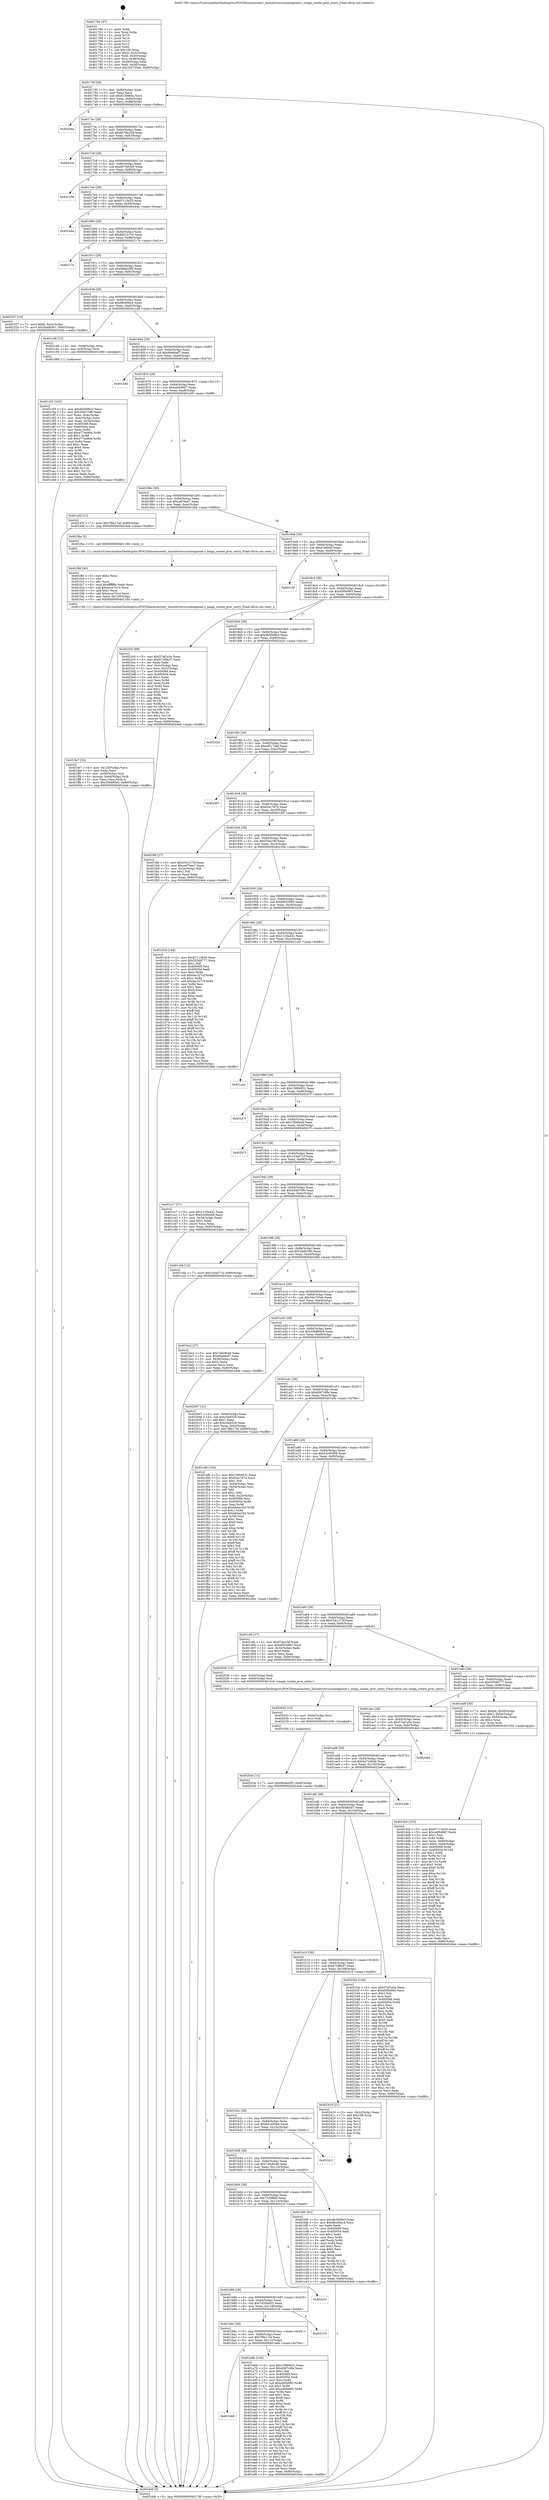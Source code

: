digraph "0x401760" {
  label = "0x401760 (/mnt/c/Users/mathe/Desktop/tcc/POCII/binaries/extr_linuxdriversscsimegaraid.c_mega_create_proc_entry_Final-ollvm.out::main(0))"
  labelloc = "t"
  node[shape=record]

  Entry [label="",width=0.3,height=0.3,shape=circle,fillcolor=black,style=filled]
  "0x40178f" [label="{
     0x40178f [29]\l
     | [instrs]\l
     &nbsp;&nbsp;0x40178f \<+3\>: mov -0x80(%rbp),%eax\l
     &nbsp;&nbsp;0x401792 \<+2\>: mov %eax,%ecx\l
     &nbsp;&nbsp;0x401794 \<+6\>: sub $0x8130f60a,%ecx\l
     &nbsp;&nbsp;0x40179a \<+6\>: mov %eax,-0x84(%rbp)\l
     &nbsp;&nbsp;0x4017a0 \<+6\>: mov %ecx,-0x88(%rbp)\l
     &nbsp;&nbsp;0x4017a6 \<+6\>: je 000000000040204a \<main+0x8ea\>\l
  }"]
  "0x40204a" [label="{
     0x40204a\l
  }", style=dashed]
  "0x4017ac" [label="{
     0x4017ac [28]\l
     | [instrs]\l
     &nbsp;&nbsp;0x4017ac \<+5\>: jmp 00000000004017b1 \<main+0x51\>\l
     &nbsp;&nbsp;0x4017b1 \<+6\>: mov -0x84(%rbp),%eax\l
     &nbsp;&nbsp;0x4017b7 \<+5\>: sub $0x8578e228,%eax\l
     &nbsp;&nbsp;0x4017bc \<+6\>: mov %eax,-0x8c(%rbp)\l
     &nbsp;&nbsp;0x4017c2 \<+6\>: je 00000000004022cd \<main+0xb6d\>\l
  }"]
  Exit [label="",width=0.3,height=0.3,shape=circle,fillcolor=black,style=filled,peripheries=2]
  "0x4022cd" [label="{
     0x4022cd\l
  }", style=dashed]
  "0x4017c8" [label="{
     0x4017c8 [28]\l
     | [instrs]\l
     &nbsp;&nbsp;0x4017c8 \<+5\>: jmp 00000000004017cd \<main+0x6d\>\l
     &nbsp;&nbsp;0x4017cd \<+6\>: mov -0x84(%rbp),%eax\l
     &nbsp;&nbsp;0x4017d3 \<+5\>: sub $0x857b03a5,%eax\l
     &nbsp;&nbsp;0x4017d8 \<+6\>: mov %eax,-0x90(%rbp)\l
     &nbsp;&nbsp;0x4017de \<+6\>: je 0000000000402199 \<main+0xa39\>\l
  }"]
  "0x40203e" [label="{
     0x40203e [12]\l
     | [instrs]\l
     &nbsp;&nbsp;0x40203e \<+7\>: movl $0x964be5f5,-0x80(%rbp)\l
     &nbsp;&nbsp;0x402045 \<+5\>: jmp 00000000004024eb \<main+0xd8b\>\l
  }"]
  "0x402199" [label="{
     0x402199\l
  }", style=dashed]
  "0x4017e4" [label="{
     0x4017e4 [28]\l
     | [instrs]\l
     &nbsp;&nbsp;0x4017e4 \<+5\>: jmp 00000000004017e9 \<main+0x89\>\l
     &nbsp;&nbsp;0x4017e9 \<+6\>: mov -0x84(%rbp),%eax\l
     &nbsp;&nbsp;0x4017ef \<+5\>: sub $0x87113b35,%eax\l
     &nbsp;&nbsp;0x4017f4 \<+6\>: mov %eax,-0x94(%rbp)\l
     &nbsp;&nbsp;0x4017fa \<+6\>: je 000000000040244a \<main+0xcea\>\l
  }"]
  "0x402032" [label="{
     0x402032 [12]\l
     | [instrs]\l
     &nbsp;&nbsp;0x402032 \<+4\>: mov -0x60(%rbp),%rsi\l
     &nbsp;&nbsp;0x402036 \<+3\>: mov %rsi,%rdi\l
     &nbsp;&nbsp;0x402039 \<+5\>: call 0000000000401030 \<free@plt\>\l
     | [calls]\l
     &nbsp;&nbsp;0x401030 \{1\} (unknown)\l
  }"]
  "0x40244a" [label="{
     0x40244a\l
  }", style=dashed]
  "0x401800" [label="{
     0x401800 [28]\l
     | [instrs]\l
     &nbsp;&nbsp;0x401800 \<+5\>: jmp 0000000000401805 \<main+0xa5\>\l
     &nbsp;&nbsp;0x401805 \<+6\>: mov -0x84(%rbp),%eax\l
     &nbsp;&nbsp;0x40180b \<+5\>: sub $0x8d21b7c0,%eax\l
     &nbsp;&nbsp;0x401810 \<+6\>: mov %eax,-0x98(%rbp)\l
     &nbsp;&nbsp;0x401816 \<+6\>: je 000000000040217e \<main+0xa1e\>\l
  }"]
  "0x401fe7" [label="{
     0x401fe7 [32]\l
     | [instrs]\l
     &nbsp;&nbsp;0x401fe7 \<+6\>: mov -0x120(%rbp),%ecx\l
     &nbsp;&nbsp;0x401fed \<+3\>: imul %eax,%ecx\l
     &nbsp;&nbsp;0x401ff0 \<+4\>: mov -0x60(%rbp),%rsi\l
     &nbsp;&nbsp;0x401ff4 \<+4\>: movslq -0x64(%rbp),%rdi\l
     &nbsp;&nbsp;0x401ff8 \<+3\>: mov %ecx,(%rsi,%rdi,4)\l
     &nbsp;&nbsp;0x401ffb \<+7\>: movl $0x356885e0,-0x80(%rbp)\l
     &nbsp;&nbsp;0x402002 \<+5\>: jmp 00000000004024eb \<main+0xd8b\>\l
  }"]
  "0x40217e" [label="{
     0x40217e\l
  }", style=dashed]
  "0x40181c" [label="{
     0x40181c [28]\l
     | [instrs]\l
     &nbsp;&nbsp;0x40181c \<+5\>: jmp 0000000000401821 \<main+0xc1\>\l
     &nbsp;&nbsp;0x401821 \<+6\>: mov -0x84(%rbp),%eax\l
     &nbsp;&nbsp;0x401827 \<+5\>: sub $0x964be5f5,%eax\l
     &nbsp;&nbsp;0x40182c \<+6\>: mov %eax,-0x9c(%rbp)\l
     &nbsp;&nbsp;0x401832 \<+6\>: je 0000000000402327 \<main+0xbc7\>\l
  }"]
  "0x401fbf" [label="{
     0x401fbf [40]\l
     | [instrs]\l
     &nbsp;&nbsp;0x401fbf \<+5\>: mov $0x2,%ecx\l
     &nbsp;&nbsp;0x401fc4 \<+1\>: cltd\l
     &nbsp;&nbsp;0x401fc5 \<+2\>: idiv %ecx\l
     &nbsp;&nbsp;0x401fc7 \<+6\>: imul $0xfffffffe,%edx,%ecx\l
     &nbsp;&nbsp;0x401fcd \<+6\>: sub $0x4cce741d,%ecx\l
     &nbsp;&nbsp;0x401fd3 \<+3\>: add $0x1,%ecx\l
     &nbsp;&nbsp;0x401fd6 \<+6\>: add $0x4cce741d,%ecx\l
     &nbsp;&nbsp;0x401fdc \<+6\>: mov %ecx,-0x120(%rbp)\l
     &nbsp;&nbsp;0x401fe2 \<+5\>: call 0000000000401160 \<next_i\>\l
     | [calls]\l
     &nbsp;&nbsp;0x401160 \{1\} (/mnt/c/Users/mathe/Desktop/tcc/POCII/binaries/extr_linuxdriversscsimegaraid.c_mega_create_proc_entry_Final-ollvm.out::next_i)\l
  }"]
  "0x402327" [label="{
     0x402327 [19]\l
     | [instrs]\l
     &nbsp;&nbsp;0x402327 \<+7\>: movl $0x0,-0x3c(%rbp)\l
     &nbsp;&nbsp;0x40232e \<+7\>: movl $0x5b4fb5b7,-0x80(%rbp)\l
     &nbsp;&nbsp;0x402335 \<+5\>: jmp 00000000004024eb \<main+0xd8b\>\l
  }"]
  "0x401838" [label="{
     0x401838 [28]\l
     | [instrs]\l
     &nbsp;&nbsp;0x401838 \<+5\>: jmp 000000000040183d \<main+0xdd\>\l
     &nbsp;&nbsp;0x40183d \<+6\>: mov -0x84(%rbp),%eax\l
     &nbsp;&nbsp;0x401843 \<+5\>: sub $0x98c60bc4,%eax\l
     &nbsp;&nbsp;0x401848 \<+6\>: mov %eax,-0xa0(%rbp)\l
     &nbsp;&nbsp;0x40184e \<+6\>: je 0000000000401c48 \<main+0x4e8\>\l
  }"]
  "0x401bb8" [label="{
     0x401bb8\l
  }", style=dashed]
  "0x401c48" [label="{
     0x401c48 [13]\l
     | [instrs]\l
     &nbsp;&nbsp;0x401c48 \<+4\>: mov -0x48(%rbp),%rax\l
     &nbsp;&nbsp;0x401c4c \<+4\>: mov 0x8(%rax),%rdi\l
     &nbsp;&nbsp;0x401c50 \<+5\>: call 0000000000401060 \<atoi@plt\>\l
     | [calls]\l
     &nbsp;&nbsp;0x401060 \{1\} (unknown)\l
  }"]
  "0x401854" [label="{
     0x401854 [28]\l
     | [instrs]\l
     &nbsp;&nbsp;0x401854 \<+5\>: jmp 0000000000401859 \<main+0xf9\>\l
     &nbsp;&nbsp;0x401859 \<+6\>: mov -0x84(%rbp),%eax\l
     &nbsp;&nbsp;0x40185f \<+5\>: sub $0x99a6baf7,%eax\l
     &nbsp;&nbsp;0x401864 \<+6\>: mov %eax,-0xa4(%rbp)\l
     &nbsp;&nbsp;0x40186a \<+6\>: je 0000000000401bdd \<main+0x47d\>\l
  }"]
  "0x401e6b" [label="{
     0x401e6b [144]\l
     | [instrs]\l
     &nbsp;&nbsp;0x401e6b \<+5\>: mov $0x15894931,%eax\l
     &nbsp;&nbsp;0x401e70 \<+5\>: mov $0x4567c8fe,%ecx\l
     &nbsp;&nbsp;0x401e75 \<+2\>: mov $0x1,%dl\l
     &nbsp;&nbsp;0x401e77 \<+7\>: mov 0x405068,%esi\l
     &nbsp;&nbsp;0x401e7e \<+7\>: mov 0x405054,%edi\l
     &nbsp;&nbsp;0x401e85 \<+3\>: mov %esi,%r8d\l
     &nbsp;&nbsp;0x401e88 \<+7\>: sub $0xed9569f3,%r8d\l
     &nbsp;&nbsp;0x401e8f \<+4\>: sub $0x1,%r8d\l
     &nbsp;&nbsp;0x401e93 \<+7\>: add $0xed9569f3,%r8d\l
     &nbsp;&nbsp;0x401e9a \<+4\>: imul %r8d,%esi\l
     &nbsp;&nbsp;0x401e9e \<+3\>: and $0x1,%esi\l
     &nbsp;&nbsp;0x401ea1 \<+3\>: cmp $0x0,%esi\l
     &nbsp;&nbsp;0x401ea4 \<+4\>: sete %r9b\l
     &nbsp;&nbsp;0x401ea8 \<+3\>: cmp $0xa,%edi\l
     &nbsp;&nbsp;0x401eab \<+4\>: setl %r10b\l
     &nbsp;&nbsp;0x401eaf \<+3\>: mov %r9b,%r11b\l
     &nbsp;&nbsp;0x401eb2 \<+4\>: xor $0xff,%r11b\l
     &nbsp;&nbsp;0x401eb6 \<+3\>: mov %r10b,%bl\l
     &nbsp;&nbsp;0x401eb9 \<+3\>: xor $0xff,%bl\l
     &nbsp;&nbsp;0x401ebc \<+3\>: xor $0x1,%dl\l
     &nbsp;&nbsp;0x401ebf \<+3\>: mov %r11b,%r14b\l
     &nbsp;&nbsp;0x401ec2 \<+4\>: and $0xff,%r14b\l
     &nbsp;&nbsp;0x401ec6 \<+3\>: and %dl,%r9b\l
     &nbsp;&nbsp;0x401ec9 \<+3\>: mov %bl,%r15b\l
     &nbsp;&nbsp;0x401ecc \<+4\>: and $0xff,%r15b\l
     &nbsp;&nbsp;0x401ed0 \<+3\>: and %dl,%r10b\l
     &nbsp;&nbsp;0x401ed3 \<+3\>: or %r9b,%r14b\l
     &nbsp;&nbsp;0x401ed6 \<+3\>: or %r10b,%r15b\l
     &nbsp;&nbsp;0x401ed9 \<+3\>: xor %r15b,%r14b\l
     &nbsp;&nbsp;0x401edc \<+3\>: or %bl,%r11b\l
     &nbsp;&nbsp;0x401edf \<+4\>: xor $0xff,%r11b\l
     &nbsp;&nbsp;0x401ee3 \<+3\>: or $0x1,%dl\l
     &nbsp;&nbsp;0x401ee6 \<+3\>: and %dl,%r11b\l
     &nbsp;&nbsp;0x401ee9 \<+3\>: or %r11b,%r14b\l
     &nbsp;&nbsp;0x401eec \<+4\>: test $0x1,%r14b\l
     &nbsp;&nbsp;0x401ef0 \<+3\>: cmovne %ecx,%eax\l
     &nbsp;&nbsp;0x401ef3 \<+3\>: mov %eax,-0x80(%rbp)\l
     &nbsp;&nbsp;0x401ef6 \<+5\>: jmp 00000000004024eb \<main+0xd8b\>\l
  }"]
  "0x401bdd" [label="{
     0x401bdd\l
  }", style=dashed]
  "0x401870" [label="{
     0x401870 [28]\l
     | [instrs]\l
     &nbsp;&nbsp;0x401870 \<+5\>: jmp 0000000000401875 \<main+0x115\>\l
     &nbsp;&nbsp;0x401875 \<+6\>: mov -0x84(%rbp),%eax\l
     &nbsp;&nbsp;0x40187b \<+5\>: sub $0xce05d9d7,%eax\l
     &nbsp;&nbsp;0x401880 \<+6\>: mov %eax,-0xa8(%rbp)\l
     &nbsp;&nbsp;0x401886 \<+6\>: je 0000000000401e5f \<main+0x6ff\>\l
  }"]
  "0x401b9c" [label="{
     0x401b9c [28]\l
     | [instrs]\l
     &nbsp;&nbsp;0x401b9c \<+5\>: jmp 0000000000401ba1 \<main+0x441\>\l
     &nbsp;&nbsp;0x401ba1 \<+6\>: mov -0x84(%rbp),%eax\l
     &nbsp;&nbsp;0x401ba7 \<+5\>: sub $0x7f6b17ef,%eax\l
     &nbsp;&nbsp;0x401bac \<+6\>: mov %eax,-0x11c(%rbp)\l
     &nbsp;&nbsp;0x401bb2 \<+6\>: je 0000000000401e6b \<main+0x70b\>\l
  }"]
  "0x401e5f" [label="{
     0x401e5f [12]\l
     | [instrs]\l
     &nbsp;&nbsp;0x401e5f \<+7\>: movl $0x7f6b17ef,-0x80(%rbp)\l
     &nbsp;&nbsp;0x401e66 \<+5\>: jmp 00000000004024eb \<main+0xd8b\>\l
  }"]
  "0x40188c" [label="{
     0x40188c [28]\l
     | [instrs]\l
     &nbsp;&nbsp;0x40188c \<+5\>: jmp 0000000000401891 \<main+0x131\>\l
     &nbsp;&nbsp;0x401891 \<+6\>: mov -0x84(%rbp),%eax\l
     &nbsp;&nbsp;0x401897 \<+5\>: sub $0xcef76ee7,%eax\l
     &nbsp;&nbsp;0x40189c \<+6\>: mov %eax,-0xac(%rbp)\l
     &nbsp;&nbsp;0x4018a2 \<+6\>: je 0000000000401fba \<main+0x85a\>\l
  }"]
  "0x402316" [label="{
     0x402316\l
  }", style=dashed]
  "0x401fba" [label="{
     0x401fba [5]\l
     | [instrs]\l
     &nbsp;&nbsp;0x401fba \<+5\>: call 0000000000401160 \<next_i\>\l
     | [calls]\l
     &nbsp;&nbsp;0x401160 \{1\} (/mnt/c/Users/mathe/Desktop/tcc/POCII/binaries/extr_linuxdriversscsimegaraid.c_mega_create_proc_entry_Final-ollvm.out::next_i)\l
  }"]
  "0x4018a8" [label="{
     0x4018a8 [28]\l
     | [instrs]\l
     &nbsp;&nbsp;0x4018a8 \<+5\>: jmp 00000000004018ad \<main+0x14d\>\l
     &nbsp;&nbsp;0x4018ad \<+6\>: mov -0x84(%rbp),%eax\l
     &nbsp;&nbsp;0x4018b3 \<+5\>: sub $0xd1fef44f,%eax\l
     &nbsp;&nbsp;0x4018b8 \<+6\>: mov %eax,-0xb0(%rbp)\l
     &nbsp;&nbsp;0x4018be \<+6\>: je 000000000040210f \<main+0x9af\>\l
  }"]
  "0x401b80" [label="{
     0x401b80 [28]\l
     | [instrs]\l
     &nbsp;&nbsp;0x401b80 \<+5\>: jmp 0000000000401b85 \<main+0x425\>\l
     &nbsp;&nbsp;0x401b85 \<+6\>: mov -0x84(%rbp),%eax\l
     &nbsp;&nbsp;0x401b8b \<+5\>: sub $0x7d35bb53,%eax\l
     &nbsp;&nbsp;0x401b90 \<+6\>: mov %eax,-0x118(%rbp)\l
     &nbsp;&nbsp;0x401b96 \<+6\>: je 0000000000402316 \<main+0xbb6\>\l
  }"]
  "0x40210f" [label="{
     0x40210f\l
  }", style=dashed]
  "0x4018c4" [label="{
     0x4018c4 [28]\l
     | [instrs]\l
     &nbsp;&nbsp;0x4018c4 \<+5\>: jmp 00000000004018c9 \<main+0x169\>\l
     &nbsp;&nbsp;0x4018c9 \<+6\>: mov -0x84(%rbp),%eax\l
     &nbsp;&nbsp;0x4018cf \<+5\>: sub $0xd5f0e993,%eax\l
     &nbsp;&nbsp;0x4018d4 \<+6\>: mov %eax,-0xb4(%rbp)\l
     &nbsp;&nbsp;0x4018da \<+6\>: je 00000000004023c0 \<main+0xc60\>\l
  }"]
  "0x40221f" [label="{
     0x40221f\l
  }", style=dashed]
  "0x4023c0" [label="{
     0x4023c0 [89]\l
     | [instrs]\l
     &nbsp;&nbsp;0x4023c0 \<+5\>: mov $0x57af1a5a,%eax\l
     &nbsp;&nbsp;0x4023c5 \<+5\>: mov $0x672f8e37,%ecx\l
     &nbsp;&nbsp;0x4023ca \<+2\>: xor %edx,%edx\l
     &nbsp;&nbsp;0x4023cc \<+3\>: mov -0x3c(%rbp),%esi\l
     &nbsp;&nbsp;0x4023cf \<+3\>: mov %esi,-0x2c(%rbp)\l
     &nbsp;&nbsp;0x4023d2 \<+7\>: mov 0x405068,%esi\l
     &nbsp;&nbsp;0x4023d9 \<+7\>: mov 0x405054,%edi\l
     &nbsp;&nbsp;0x4023e0 \<+3\>: sub $0x1,%edx\l
     &nbsp;&nbsp;0x4023e3 \<+3\>: mov %esi,%r8d\l
     &nbsp;&nbsp;0x4023e6 \<+3\>: add %edx,%r8d\l
     &nbsp;&nbsp;0x4023e9 \<+4\>: imul %r8d,%esi\l
     &nbsp;&nbsp;0x4023ed \<+3\>: and $0x1,%esi\l
     &nbsp;&nbsp;0x4023f0 \<+3\>: cmp $0x0,%esi\l
     &nbsp;&nbsp;0x4023f3 \<+4\>: sete %r9b\l
     &nbsp;&nbsp;0x4023f7 \<+3\>: cmp $0xa,%edi\l
     &nbsp;&nbsp;0x4023fa \<+4\>: setl %r10b\l
     &nbsp;&nbsp;0x4023fe \<+3\>: mov %r9b,%r11b\l
     &nbsp;&nbsp;0x402401 \<+3\>: and %r10b,%r11b\l
     &nbsp;&nbsp;0x402404 \<+3\>: xor %r10b,%r9b\l
     &nbsp;&nbsp;0x402407 \<+3\>: or %r9b,%r11b\l
     &nbsp;&nbsp;0x40240a \<+4\>: test $0x1,%r11b\l
     &nbsp;&nbsp;0x40240e \<+3\>: cmovne %ecx,%eax\l
     &nbsp;&nbsp;0x402411 \<+3\>: mov %eax,-0x80(%rbp)\l
     &nbsp;&nbsp;0x402414 \<+5\>: jmp 00000000004024eb \<main+0xd8b\>\l
  }"]
  "0x4018e0" [label="{
     0x4018e0 [28]\l
     | [instrs]\l
     &nbsp;&nbsp;0x4018e0 \<+5\>: jmp 00000000004018e5 \<main+0x185\>\l
     &nbsp;&nbsp;0x4018e5 \<+6\>: mov -0x84(%rbp),%eax\l
     &nbsp;&nbsp;0x4018eb \<+5\>: sub $0xdb5906e3,%eax\l
     &nbsp;&nbsp;0x4018f0 \<+6\>: mov %eax,-0xb8(%rbp)\l
     &nbsp;&nbsp;0x4018f6 \<+6\>: je 000000000040242e \<main+0xcce\>\l
  }"]
  "0x401dc6" [label="{
     0x401dc6 [153]\l
     | [instrs]\l
     &nbsp;&nbsp;0x401dc6 \<+5\>: mov $0x87113b35,%ecx\l
     &nbsp;&nbsp;0x401dcb \<+5\>: mov $0xce05d9d7,%edx\l
     &nbsp;&nbsp;0x401dd0 \<+3\>: mov $0x1,%sil\l
     &nbsp;&nbsp;0x401dd3 \<+3\>: xor %r8d,%r8d\l
     &nbsp;&nbsp;0x401dd6 \<+4\>: mov %rax,-0x60(%rbp)\l
     &nbsp;&nbsp;0x401dda \<+7\>: movl $0x0,-0x64(%rbp)\l
     &nbsp;&nbsp;0x401de1 \<+8\>: mov 0x405068,%r9d\l
     &nbsp;&nbsp;0x401de9 \<+8\>: mov 0x405054,%r10d\l
     &nbsp;&nbsp;0x401df1 \<+4\>: sub $0x1,%r8d\l
     &nbsp;&nbsp;0x401df5 \<+3\>: mov %r9d,%r11d\l
     &nbsp;&nbsp;0x401df8 \<+3\>: add %r8d,%r11d\l
     &nbsp;&nbsp;0x401dfb \<+4\>: imul %r11d,%r9d\l
     &nbsp;&nbsp;0x401dff \<+4\>: and $0x1,%r9d\l
     &nbsp;&nbsp;0x401e03 \<+4\>: cmp $0x0,%r9d\l
     &nbsp;&nbsp;0x401e07 \<+3\>: sete %bl\l
     &nbsp;&nbsp;0x401e0a \<+4\>: cmp $0xa,%r10d\l
     &nbsp;&nbsp;0x401e0e \<+4\>: setl %r14b\l
     &nbsp;&nbsp;0x401e12 \<+3\>: mov %bl,%r15b\l
     &nbsp;&nbsp;0x401e15 \<+4\>: xor $0xff,%r15b\l
     &nbsp;&nbsp;0x401e19 \<+3\>: mov %r14b,%r12b\l
     &nbsp;&nbsp;0x401e1c \<+4\>: xor $0xff,%r12b\l
     &nbsp;&nbsp;0x401e20 \<+4\>: xor $0x1,%sil\l
     &nbsp;&nbsp;0x401e24 \<+3\>: mov %r15b,%r13b\l
     &nbsp;&nbsp;0x401e27 \<+4\>: and $0xff,%r13b\l
     &nbsp;&nbsp;0x401e2b \<+3\>: and %sil,%bl\l
     &nbsp;&nbsp;0x401e2e \<+3\>: mov %r12b,%al\l
     &nbsp;&nbsp;0x401e31 \<+2\>: and $0xff,%al\l
     &nbsp;&nbsp;0x401e33 \<+3\>: and %sil,%r14b\l
     &nbsp;&nbsp;0x401e36 \<+3\>: or %bl,%r13b\l
     &nbsp;&nbsp;0x401e39 \<+3\>: or %r14b,%al\l
     &nbsp;&nbsp;0x401e3c \<+3\>: xor %al,%r13b\l
     &nbsp;&nbsp;0x401e3f \<+3\>: or %r12b,%r15b\l
     &nbsp;&nbsp;0x401e42 \<+4\>: xor $0xff,%r15b\l
     &nbsp;&nbsp;0x401e46 \<+4\>: or $0x1,%sil\l
     &nbsp;&nbsp;0x401e4a \<+3\>: and %sil,%r15b\l
     &nbsp;&nbsp;0x401e4d \<+3\>: or %r15b,%r13b\l
     &nbsp;&nbsp;0x401e50 \<+4\>: test $0x1,%r13b\l
     &nbsp;&nbsp;0x401e54 \<+3\>: cmovne %edx,%ecx\l
     &nbsp;&nbsp;0x401e57 \<+3\>: mov %ecx,-0x80(%rbp)\l
     &nbsp;&nbsp;0x401e5a \<+5\>: jmp 00000000004024eb \<main+0xd8b\>\l
  }"]
  "0x40242e" [label="{
     0x40242e\l
  }", style=dashed]
  "0x4018fc" [label="{
     0x4018fc [28]\l
     | [instrs]\l
     &nbsp;&nbsp;0x4018fc \<+5\>: jmp 0000000000401901 \<main+0x1a1\>\l
     &nbsp;&nbsp;0x401901 \<+6\>: mov -0x84(%rbp),%eax\l
     &nbsp;&nbsp;0x401907 \<+5\>: sub $0xef5173e8,%eax\l
     &nbsp;&nbsp;0x40190c \<+6\>: mov %eax,-0xbc(%rbp)\l
     &nbsp;&nbsp;0x401912 \<+6\>: je 0000000000402497 \<main+0xd37\>\l
  }"]
  "0x401c55" [label="{
     0x401c55 [102]\l
     | [instrs]\l
     &nbsp;&nbsp;0x401c55 \<+5\>: mov $0xdb5906e3,%ecx\l
     &nbsp;&nbsp;0x401c5a \<+5\>: mov $0x26d070f6,%edx\l
     &nbsp;&nbsp;0x401c5f \<+3\>: mov %eax,-0x4c(%rbp)\l
     &nbsp;&nbsp;0x401c62 \<+3\>: mov -0x4c(%rbp),%eax\l
     &nbsp;&nbsp;0x401c65 \<+3\>: mov %eax,-0x34(%rbp)\l
     &nbsp;&nbsp;0x401c68 \<+7\>: mov 0x405068,%eax\l
     &nbsp;&nbsp;0x401c6f \<+7\>: mov 0x405054,%esi\l
     &nbsp;&nbsp;0x401c76 \<+3\>: mov %eax,%r8d\l
     &nbsp;&nbsp;0x401c79 \<+7\>: add $0xe77ee80d,%r8d\l
     &nbsp;&nbsp;0x401c80 \<+4\>: sub $0x1,%r8d\l
     &nbsp;&nbsp;0x401c84 \<+7\>: sub $0xe77ee80d,%r8d\l
     &nbsp;&nbsp;0x401c8b \<+4\>: imul %r8d,%eax\l
     &nbsp;&nbsp;0x401c8f \<+3\>: and $0x1,%eax\l
     &nbsp;&nbsp;0x401c92 \<+3\>: cmp $0x0,%eax\l
     &nbsp;&nbsp;0x401c95 \<+4\>: sete %r9b\l
     &nbsp;&nbsp;0x401c99 \<+3\>: cmp $0xa,%esi\l
     &nbsp;&nbsp;0x401c9c \<+4\>: setl %r10b\l
     &nbsp;&nbsp;0x401ca0 \<+3\>: mov %r9b,%r11b\l
     &nbsp;&nbsp;0x401ca3 \<+3\>: and %r10b,%r11b\l
     &nbsp;&nbsp;0x401ca6 \<+3\>: xor %r10b,%r9b\l
     &nbsp;&nbsp;0x401ca9 \<+3\>: or %r9b,%r11b\l
     &nbsp;&nbsp;0x401cac \<+4\>: test $0x1,%r11b\l
     &nbsp;&nbsp;0x401cb0 \<+3\>: cmovne %edx,%ecx\l
     &nbsp;&nbsp;0x401cb3 \<+3\>: mov %ecx,-0x80(%rbp)\l
     &nbsp;&nbsp;0x401cb6 \<+5\>: jmp 00000000004024eb \<main+0xd8b\>\l
  }"]
  "0x402497" [label="{
     0x402497\l
  }", style=dashed]
  "0x401918" [label="{
     0x401918 [28]\l
     | [instrs]\l
     &nbsp;&nbsp;0x401918 \<+5\>: jmp 000000000040191d \<main+0x1bd\>\l
     &nbsp;&nbsp;0x40191d \<+6\>: mov -0x84(%rbp),%eax\l
     &nbsp;&nbsp;0x401923 \<+5\>: sub $0xf2dc787d,%eax\l
     &nbsp;&nbsp;0x401928 \<+6\>: mov %eax,-0xc0(%rbp)\l
     &nbsp;&nbsp;0x40192e \<+6\>: je 0000000000401f9f \<main+0x83f\>\l
  }"]
  "0x401b64" [label="{
     0x401b64 [28]\l
     | [instrs]\l
     &nbsp;&nbsp;0x401b64 \<+5\>: jmp 0000000000401b69 \<main+0x409\>\l
     &nbsp;&nbsp;0x401b69 \<+6\>: mov -0x84(%rbp),%eax\l
     &nbsp;&nbsp;0x401b6f \<+5\>: sub $0x72c99fe8,%eax\l
     &nbsp;&nbsp;0x401b74 \<+6\>: mov %eax,-0x114(%rbp)\l
     &nbsp;&nbsp;0x401b7a \<+6\>: je 000000000040221f \<main+0xabf\>\l
  }"]
  "0x401f9f" [label="{
     0x401f9f [27]\l
     | [instrs]\l
     &nbsp;&nbsp;0x401f9f \<+5\>: mov $0x5541273f,%eax\l
     &nbsp;&nbsp;0x401fa4 \<+5\>: mov $0xcef76ee7,%ecx\l
     &nbsp;&nbsp;0x401fa9 \<+3\>: mov -0x2e(%rbp),%dl\l
     &nbsp;&nbsp;0x401fac \<+3\>: test $0x1,%dl\l
     &nbsp;&nbsp;0x401faf \<+3\>: cmovne %ecx,%eax\l
     &nbsp;&nbsp;0x401fb2 \<+3\>: mov %eax,-0x80(%rbp)\l
     &nbsp;&nbsp;0x401fb5 \<+5\>: jmp 00000000004024eb \<main+0xd8b\>\l
  }"]
  "0x401934" [label="{
     0x401934 [28]\l
     | [instrs]\l
     &nbsp;&nbsp;0x401934 \<+5\>: jmp 0000000000401939 \<main+0x1d9\>\l
     &nbsp;&nbsp;0x401939 \<+6\>: mov -0x84(%rbp),%eax\l
     &nbsp;&nbsp;0x40193f \<+5\>: sub $0xf7da1f4f,%eax\l
     &nbsp;&nbsp;0x401944 \<+6\>: mov %eax,-0xc4(%rbp)\l
     &nbsp;&nbsp;0x40194a \<+6\>: je 000000000040230a \<main+0xbaa\>\l
  }"]
  "0x401bf5" [label="{
     0x401bf5 [83]\l
     | [instrs]\l
     &nbsp;&nbsp;0x401bf5 \<+5\>: mov $0xdb5906e3,%eax\l
     &nbsp;&nbsp;0x401bfa \<+5\>: mov $0x98c60bc4,%ecx\l
     &nbsp;&nbsp;0x401bff \<+2\>: xor %edx,%edx\l
     &nbsp;&nbsp;0x401c01 \<+7\>: mov 0x405068,%esi\l
     &nbsp;&nbsp;0x401c08 \<+7\>: mov 0x405054,%edi\l
     &nbsp;&nbsp;0x401c0f \<+3\>: sub $0x1,%edx\l
     &nbsp;&nbsp;0x401c12 \<+3\>: mov %esi,%r8d\l
     &nbsp;&nbsp;0x401c15 \<+3\>: add %edx,%r8d\l
     &nbsp;&nbsp;0x401c18 \<+4\>: imul %r8d,%esi\l
     &nbsp;&nbsp;0x401c1c \<+3\>: and $0x1,%esi\l
     &nbsp;&nbsp;0x401c1f \<+3\>: cmp $0x0,%esi\l
     &nbsp;&nbsp;0x401c22 \<+4\>: sete %r9b\l
     &nbsp;&nbsp;0x401c26 \<+3\>: cmp $0xa,%edi\l
     &nbsp;&nbsp;0x401c29 \<+4\>: setl %r10b\l
     &nbsp;&nbsp;0x401c2d \<+3\>: mov %r9b,%r11b\l
     &nbsp;&nbsp;0x401c30 \<+3\>: and %r10b,%r11b\l
     &nbsp;&nbsp;0x401c33 \<+3\>: xor %r10b,%r9b\l
     &nbsp;&nbsp;0x401c36 \<+3\>: or %r9b,%r11b\l
     &nbsp;&nbsp;0x401c39 \<+4\>: test $0x1,%r11b\l
     &nbsp;&nbsp;0x401c3d \<+3\>: cmovne %ecx,%eax\l
     &nbsp;&nbsp;0x401c40 \<+3\>: mov %eax,-0x80(%rbp)\l
     &nbsp;&nbsp;0x401c43 \<+5\>: jmp 00000000004024eb \<main+0xd8b\>\l
  }"]
  "0x40230a" [label="{
     0x40230a\l
  }", style=dashed]
  "0x401950" [label="{
     0x401950 [28]\l
     | [instrs]\l
     &nbsp;&nbsp;0x401950 \<+5\>: jmp 0000000000401955 \<main+0x1f5\>\l
     &nbsp;&nbsp;0x401955 \<+6\>: mov -0x84(%rbp),%eax\l
     &nbsp;&nbsp;0x40195b \<+5\>: sub $0xfd932665,%eax\l
     &nbsp;&nbsp;0x401960 \<+6\>: mov %eax,-0xc8(%rbp)\l
     &nbsp;&nbsp;0x401966 \<+6\>: je 0000000000401d18 \<main+0x5b8\>\l
  }"]
  "0x401b48" [label="{
     0x401b48 [28]\l
     | [instrs]\l
     &nbsp;&nbsp;0x401b48 \<+5\>: jmp 0000000000401b4d \<main+0x3ed\>\l
     &nbsp;&nbsp;0x401b4d \<+6\>: mov -0x84(%rbp),%eax\l
     &nbsp;&nbsp;0x401b53 \<+5\>: sub $0x726c9ca9,%eax\l
     &nbsp;&nbsp;0x401b58 \<+6\>: mov %eax,-0x110(%rbp)\l
     &nbsp;&nbsp;0x401b5e \<+6\>: je 0000000000401bf5 \<main+0x495\>\l
  }"]
  "0x401d18" [label="{
     0x401d18 [144]\l
     | [instrs]\l
     &nbsp;&nbsp;0x401d18 \<+5\>: mov $0x87113b35,%eax\l
     &nbsp;&nbsp;0x401d1d \<+5\>: mov $0x555d9777,%ecx\l
     &nbsp;&nbsp;0x401d22 \<+2\>: mov $0x1,%dl\l
     &nbsp;&nbsp;0x401d24 \<+7\>: mov 0x405068,%esi\l
     &nbsp;&nbsp;0x401d2b \<+7\>: mov 0x405054,%edi\l
     &nbsp;&nbsp;0x401d32 \<+3\>: mov %esi,%r8d\l
     &nbsp;&nbsp;0x401d35 \<+7\>: sub $0x4ec327cf,%r8d\l
     &nbsp;&nbsp;0x401d3c \<+4\>: sub $0x1,%r8d\l
     &nbsp;&nbsp;0x401d40 \<+7\>: add $0x4ec327cf,%r8d\l
     &nbsp;&nbsp;0x401d47 \<+4\>: imul %r8d,%esi\l
     &nbsp;&nbsp;0x401d4b \<+3\>: and $0x1,%esi\l
     &nbsp;&nbsp;0x401d4e \<+3\>: cmp $0x0,%esi\l
     &nbsp;&nbsp;0x401d51 \<+4\>: sete %r9b\l
     &nbsp;&nbsp;0x401d55 \<+3\>: cmp $0xa,%edi\l
     &nbsp;&nbsp;0x401d58 \<+4\>: setl %r10b\l
     &nbsp;&nbsp;0x401d5c \<+3\>: mov %r9b,%r11b\l
     &nbsp;&nbsp;0x401d5f \<+4\>: xor $0xff,%r11b\l
     &nbsp;&nbsp;0x401d63 \<+3\>: mov %r10b,%bl\l
     &nbsp;&nbsp;0x401d66 \<+3\>: xor $0xff,%bl\l
     &nbsp;&nbsp;0x401d69 \<+3\>: xor $0x1,%dl\l
     &nbsp;&nbsp;0x401d6c \<+3\>: mov %r11b,%r14b\l
     &nbsp;&nbsp;0x401d6f \<+4\>: and $0xff,%r14b\l
     &nbsp;&nbsp;0x401d73 \<+3\>: and %dl,%r9b\l
     &nbsp;&nbsp;0x401d76 \<+3\>: mov %bl,%r15b\l
     &nbsp;&nbsp;0x401d79 \<+4\>: and $0xff,%r15b\l
     &nbsp;&nbsp;0x401d7d \<+3\>: and %dl,%r10b\l
     &nbsp;&nbsp;0x401d80 \<+3\>: or %r9b,%r14b\l
     &nbsp;&nbsp;0x401d83 \<+3\>: or %r10b,%r15b\l
     &nbsp;&nbsp;0x401d86 \<+3\>: xor %r15b,%r14b\l
     &nbsp;&nbsp;0x401d89 \<+3\>: or %bl,%r11b\l
     &nbsp;&nbsp;0x401d8c \<+4\>: xor $0xff,%r11b\l
     &nbsp;&nbsp;0x401d90 \<+3\>: or $0x1,%dl\l
     &nbsp;&nbsp;0x401d93 \<+3\>: and %dl,%r11b\l
     &nbsp;&nbsp;0x401d96 \<+3\>: or %r11b,%r14b\l
     &nbsp;&nbsp;0x401d99 \<+4\>: test $0x1,%r14b\l
     &nbsp;&nbsp;0x401d9d \<+3\>: cmovne %ecx,%eax\l
     &nbsp;&nbsp;0x401da0 \<+3\>: mov %eax,-0x80(%rbp)\l
     &nbsp;&nbsp;0x401da3 \<+5\>: jmp 00000000004024eb \<main+0xd8b\>\l
  }"]
  "0x40196c" [label="{
     0x40196c [28]\l
     | [instrs]\l
     &nbsp;&nbsp;0x40196c \<+5\>: jmp 0000000000401971 \<main+0x211\>\l
     &nbsp;&nbsp;0x401971 \<+6\>: mov -0x84(%rbp),%eax\l
     &nbsp;&nbsp;0x401977 \<+5\>: sub $0x1125e441,%eax\l
     &nbsp;&nbsp;0x40197c \<+6\>: mov %eax,-0xcc(%rbp)\l
     &nbsp;&nbsp;0x401982 \<+6\>: je 0000000000401ce2 \<main+0x582\>\l
  }"]
  "0x4022c1" [label="{
     0x4022c1\l
  }", style=dashed]
  "0x401ce2" [label="{
     0x401ce2\l
  }", style=dashed]
  "0x401988" [label="{
     0x401988 [28]\l
     | [instrs]\l
     &nbsp;&nbsp;0x401988 \<+5\>: jmp 000000000040198d \<main+0x22d\>\l
     &nbsp;&nbsp;0x40198d \<+6\>: mov -0x84(%rbp),%eax\l
     &nbsp;&nbsp;0x401993 \<+5\>: sub $0x15894931,%eax\l
     &nbsp;&nbsp;0x401998 \<+6\>: mov %eax,-0xd0(%rbp)\l
     &nbsp;&nbsp;0x40199e \<+6\>: je 000000000040247f \<main+0xd1f\>\l
  }"]
  "0x401b2c" [label="{
     0x401b2c [28]\l
     | [instrs]\l
     &nbsp;&nbsp;0x401b2c \<+5\>: jmp 0000000000401b31 \<main+0x3d1\>\l
     &nbsp;&nbsp;0x401b31 \<+6\>: mov -0x84(%rbp),%eax\l
     &nbsp;&nbsp;0x401b37 \<+5\>: sub $0x6d1450a8,%eax\l
     &nbsp;&nbsp;0x401b3c \<+6\>: mov %eax,-0x10c(%rbp)\l
     &nbsp;&nbsp;0x401b42 \<+6\>: je 00000000004022c1 \<main+0xb61\>\l
  }"]
  "0x40247f" [label="{
     0x40247f\l
  }", style=dashed]
  "0x4019a4" [label="{
     0x4019a4 [28]\l
     | [instrs]\l
     &nbsp;&nbsp;0x4019a4 \<+5\>: jmp 00000000004019a9 \<main+0x249\>\l
     &nbsp;&nbsp;0x4019a9 \<+6\>: mov -0x84(%rbp),%eax\l
     &nbsp;&nbsp;0x4019af \<+5\>: sub $0x15f49ead,%eax\l
     &nbsp;&nbsp;0x4019b4 \<+6\>: mov %eax,-0xd4(%rbp)\l
     &nbsp;&nbsp;0x4019ba \<+6\>: je 000000000040207f \<main+0x91f\>\l
  }"]
  "0x402419" [label="{
     0x402419 [21]\l
     | [instrs]\l
     &nbsp;&nbsp;0x402419 \<+3\>: mov -0x2c(%rbp),%eax\l
     &nbsp;&nbsp;0x40241c \<+7\>: add $0x108,%rsp\l
     &nbsp;&nbsp;0x402423 \<+1\>: pop %rbx\l
     &nbsp;&nbsp;0x402424 \<+2\>: pop %r12\l
     &nbsp;&nbsp;0x402426 \<+2\>: pop %r13\l
     &nbsp;&nbsp;0x402428 \<+2\>: pop %r14\l
     &nbsp;&nbsp;0x40242a \<+2\>: pop %r15\l
     &nbsp;&nbsp;0x40242c \<+1\>: pop %rbp\l
     &nbsp;&nbsp;0x40242d \<+1\>: ret\l
  }"]
  "0x40207f" [label="{
     0x40207f\l
  }", style=dashed]
  "0x4019c0" [label="{
     0x4019c0 [28]\l
     | [instrs]\l
     &nbsp;&nbsp;0x4019c0 \<+5\>: jmp 00000000004019c5 \<main+0x265\>\l
     &nbsp;&nbsp;0x4019c5 \<+6\>: mov -0x84(%rbp),%eax\l
     &nbsp;&nbsp;0x4019cb \<+5\>: sub $0x1b3a571f,%eax\l
     &nbsp;&nbsp;0x4019d0 \<+6\>: mov %eax,-0xd8(%rbp)\l
     &nbsp;&nbsp;0x4019d6 \<+6\>: je 0000000000401cc7 \<main+0x567\>\l
  }"]
  "0x401b10" [label="{
     0x401b10 [28]\l
     | [instrs]\l
     &nbsp;&nbsp;0x401b10 \<+5\>: jmp 0000000000401b15 \<main+0x3b5\>\l
     &nbsp;&nbsp;0x401b15 \<+6\>: mov -0x84(%rbp),%eax\l
     &nbsp;&nbsp;0x401b1b \<+5\>: sub $0x672f8e37,%eax\l
     &nbsp;&nbsp;0x401b20 \<+6\>: mov %eax,-0x108(%rbp)\l
     &nbsp;&nbsp;0x401b26 \<+6\>: je 0000000000402419 \<main+0xcb9\>\l
  }"]
  "0x401cc7" [label="{
     0x401cc7 [27]\l
     | [instrs]\l
     &nbsp;&nbsp;0x401cc7 \<+5\>: mov $0x1125e441,%eax\l
     &nbsp;&nbsp;0x401ccc \<+5\>: mov $0x53c00d56,%ecx\l
     &nbsp;&nbsp;0x401cd1 \<+3\>: mov -0x34(%rbp),%edx\l
     &nbsp;&nbsp;0x401cd4 \<+3\>: cmp $0x1,%edx\l
     &nbsp;&nbsp;0x401cd7 \<+3\>: cmovl %ecx,%eax\l
     &nbsp;&nbsp;0x401cda \<+3\>: mov %eax,-0x80(%rbp)\l
     &nbsp;&nbsp;0x401cdd \<+5\>: jmp 00000000004024eb \<main+0xd8b\>\l
  }"]
  "0x4019dc" [label="{
     0x4019dc [28]\l
     | [instrs]\l
     &nbsp;&nbsp;0x4019dc \<+5\>: jmp 00000000004019e1 \<main+0x281\>\l
     &nbsp;&nbsp;0x4019e1 \<+6\>: mov -0x84(%rbp),%eax\l
     &nbsp;&nbsp;0x4019e7 \<+5\>: sub $0x26d070f6,%eax\l
     &nbsp;&nbsp;0x4019ec \<+6\>: mov %eax,-0xdc(%rbp)\l
     &nbsp;&nbsp;0x4019f2 \<+6\>: je 0000000000401cbb \<main+0x55b\>\l
  }"]
  "0x40233a" [label="{
     0x40233a [134]\l
     | [instrs]\l
     &nbsp;&nbsp;0x40233a \<+5\>: mov $0x57af1a5a,%eax\l
     &nbsp;&nbsp;0x40233f \<+5\>: mov $0xd5f0e993,%ecx\l
     &nbsp;&nbsp;0x402344 \<+2\>: mov $0x1,%dl\l
     &nbsp;&nbsp;0x402346 \<+2\>: xor %esi,%esi\l
     &nbsp;&nbsp;0x402348 \<+7\>: mov 0x405068,%edi\l
     &nbsp;&nbsp;0x40234f \<+8\>: mov 0x405054,%r8d\l
     &nbsp;&nbsp;0x402357 \<+3\>: sub $0x1,%esi\l
     &nbsp;&nbsp;0x40235a \<+3\>: mov %edi,%r9d\l
     &nbsp;&nbsp;0x40235d \<+3\>: add %esi,%r9d\l
     &nbsp;&nbsp;0x402360 \<+4\>: imul %r9d,%edi\l
     &nbsp;&nbsp;0x402364 \<+3\>: and $0x1,%edi\l
     &nbsp;&nbsp;0x402367 \<+3\>: cmp $0x0,%edi\l
     &nbsp;&nbsp;0x40236a \<+4\>: sete %r10b\l
     &nbsp;&nbsp;0x40236e \<+4\>: cmp $0xa,%r8d\l
     &nbsp;&nbsp;0x402372 \<+4\>: setl %r11b\l
     &nbsp;&nbsp;0x402376 \<+3\>: mov %r10b,%bl\l
     &nbsp;&nbsp;0x402379 \<+3\>: xor $0xff,%bl\l
     &nbsp;&nbsp;0x40237c \<+3\>: mov %r11b,%r14b\l
     &nbsp;&nbsp;0x40237f \<+4\>: xor $0xff,%r14b\l
     &nbsp;&nbsp;0x402383 \<+3\>: xor $0x1,%dl\l
     &nbsp;&nbsp;0x402386 \<+3\>: mov %bl,%r15b\l
     &nbsp;&nbsp;0x402389 \<+4\>: and $0xff,%r15b\l
     &nbsp;&nbsp;0x40238d \<+3\>: and %dl,%r10b\l
     &nbsp;&nbsp;0x402390 \<+3\>: mov %r14b,%r12b\l
     &nbsp;&nbsp;0x402393 \<+4\>: and $0xff,%r12b\l
     &nbsp;&nbsp;0x402397 \<+3\>: and %dl,%r11b\l
     &nbsp;&nbsp;0x40239a \<+3\>: or %r10b,%r15b\l
     &nbsp;&nbsp;0x40239d \<+3\>: or %r11b,%r12b\l
     &nbsp;&nbsp;0x4023a0 \<+3\>: xor %r12b,%r15b\l
     &nbsp;&nbsp;0x4023a3 \<+3\>: or %r14b,%bl\l
     &nbsp;&nbsp;0x4023a6 \<+3\>: xor $0xff,%bl\l
     &nbsp;&nbsp;0x4023a9 \<+3\>: or $0x1,%dl\l
     &nbsp;&nbsp;0x4023ac \<+2\>: and %dl,%bl\l
     &nbsp;&nbsp;0x4023ae \<+3\>: or %bl,%r15b\l
     &nbsp;&nbsp;0x4023b1 \<+4\>: test $0x1,%r15b\l
     &nbsp;&nbsp;0x4023b5 \<+3\>: cmovne %ecx,%eax\l
     &nbsp;&nbsp;0x4023b8 \<+3\>: mov %eax,-0x80(%rbp)\l
     &nbsp;&nbsp;0x4023bb \<+5\>: jmp 00000000004024eb \<main+0xd8b\>\l
  }"]
  "0x401cbb" [label="{
     0x401cbb [12]\l
     | [instrs]\l
     &nbsp;&nbsp;0x401cbb \<+7\>: movl $0x1b3a571f,-0x80(%rbp)\l
     &nbsp;&nbsp;0x401cc2 \<+5\>: jmp 00000000004024eb \<main+0xd8b\>\l
  }"]
  "0x4019f8" [label="{
     0x4019f8 [28]\l
     | [instrs]\l
     &nbsp;&nbsp;0x4019f8 \<+5\>: jmp 00000000004019fd \<main+0x29d\>\l
     &nbsp;&nbsp;0x4019fd \<+6\>: mov -0x84(%rbp),%eax\l
     &nbsp;&nbsp;0x401a03 \<+5\>: sub $0x2ddfc590,%eax\l
     &nbsp;&nbsp;0x401a08 \<+6\>: mov %eax,-0xe0(%rbp)\l
     &nbsp;&nbsp;0x401a0e \<+6\>: je 000000000040248b \<main+0xd2b\>\l
  }"]
  "0x401af4" [label="{
     0x401af4 [28]\l
     | [instrs]\l
     &nbsp;&nbsp;0x401af4 \<+5\>: jmp 0000000000401af9 \<main+0x399\>\l
     &nbsp;&nbsp;0x401af9 \<+6\>: mov -0x84(%rbp),%eax\l
     &nbsp;&nbsp;0x401aff \<+5\>: sub $0x5b4fb5b7,%eax\l
     &nbsp;&nbsp;0x401b04 \<+6\>: mov %eax,-0x104(%rbp)\l
     &nbsp;&nbsp;0x401b0a \<+6\>: je 000000000040233a \<main+0xbda\>\l
  }"]
  "0x40248b" [label="{
     0x40248b\l
  }", style=dashed]
  "0x401a14" [label="{
     0x401a14 [28]\l
     | [instrs]\l
     &nbsp;&nbsp;0x401a14 \<+5\>: jmp 0000000000401a19 \<main+0x2b9\>\l
     &nbsp;&nbsp;0x401a19 \<+6\>: mov -0x84(%rbp),%eax\l
     &nbsp;&nbsp;0x401a1f \<+5\>: sub $0x33e735eb,%eax\l
     &nbsp;&nbsp;0x401a24 \<+6\>: mov %eax,-0xe4(%rbp)\l
     &nbsp;&nbsp;0x401a2a \<+6\>: je 0000000000401bc2 \<main+0x462\>\l
  }"]
  "0x4022e6" [label="{
     0x4022e6\l
  }", style=dashed]
  "0x401bc2" [label="{
     0x401bc2 [27]\l
     | [instrs]\l
     &nbsp;&nbsp;0x401bc2 \<+5\>: mov $0x726c9ca9,%eax\l
     &nbsp;&nbsp;0x401bc7 \<+5\>: mov $0x99a6baf7,%ecx\l
     &nbsp;&nbsp;0x401bcc \<+3\>: mov -0x38(%rbp),%edx\l
     &nbsp;&nbsp;0x401bcf \<+3\>: cmp $0x2,%edx\l
     &nbsp;&nbsp;0x401bd2 \<+3\>: cmovne %ecx,%eax\l
     &nbsp;&nbsp;0x401bd5 \<+3\>: mov %eax,-0x80(%rbp)\l
     &nbsp;&nbsp;0x401bd8 \<+5\>: jmp 00000000004024eb \<main+0xd8b\>\l
  }"]
  "0x401a30" [label="{
     0x401a30 [28]\l
     | [instrs]\l
     &nbsp;&nbsp;0x401a30 \<+5\>: jmp 0000000000401a35 \<main+0x2d5\>\l
     &nbsp;&nbsp;0x401a35 \<+6\>: mov -0x84(%rbp),%eax\l
     &nbsp;&nbsp;0x401a3b \<+5\>: sub $0x356885e0,%eax\l
     &nbsp;&nbsp;0x401a40 \<+6\>: mov %eax,-0xe8(%rbp)\l
     &nbsp;&nbsp;0x401a46 \<+6\>: je 0000000000402007 \<main+0x8a7\>\l
  }"]
  "0x4024eb" [label="{
     0x4024eb [5]\l
     | [instrs]\l
     &nbsp;&nbsp;0x4024eb \<+5\>: jmp 000000000040178f \<main+0x2f\>\l
  }"]
  "0x401760" [label="{
     0x401760 [47]\l
     | [instrs]\l
     &nbsp;&nbsp;0x401760 \<+1\>: push %rbp\l
     &nbsp;&nbsp;0x401761 \<+3\>: mov %rsp,%rbp\l
     &nbsp;&nbsp;0x401764 \<+2\>: push %r15\l
     &nbsp;&nbsp;0x401766 \<+2\>: push %r14\l
     &nbsp;&nbsp;0x401768 \<+2\>: push %r13\l
     &nbsp;&nbsp;0x40176a \<+2\>: push %r12\l
     &nbsp;&nbsp;0x40176c \<+1\>: push %rbx\l
     &nbsp;&nbsp;0x40176d \<+7\>: sub $0x108,%rsp\l
     &nbsp;&nbsp;0x401774 \<+7\>: movl $0x0,-0x3c(%rbp)\l
     &nbsp;&nbsp;0x40177b \<+3\>: mov %edi,-0x40(%rbp)\l
     &nbsp;&nbsp;0x40177e \<+4\>: mov %rsi,-0x48(%rbp)\l
     &nbsp;&nbsp;0x401782 \<+3\>: mov -0x40(%rbp),%edi\l
     &nbsp;&nbsp;0x401785 \<+3\>: mov %edi,-0x38(%rbp)\l
     &nbsp;&nbsp;0x401788 \<+7\>: movl $0x33e735eb,-0x80(%rbp)\l
  }"]
  "0x401ad8" [label="{
     0x401ad8 [28]\l
     | [instrs]\l
     &nbsp;&nbsp;0x401ad8 \<+5\>: jmp 0000000000401add \<main+0x37d\>\l
     &nbsp;&nbsp;0x401add \<+6\>: mov -0x84(%rbp),%eax\l
     &nbsp;&nbsp;0x401ae3 \<+5\>: sub $0x5a72d64b,%eax\l
     &nbsp;&nbsp;0x401ae8 \<+6\>: mov %eax,-0x100(%rbp)\l
     &nbsp;&nbsp;0x401aee \<+6\>: je 00000000004022e6 \<main+0xb86\>\l
  }"]
  "0x402007" [label="{
     0x402007 [31]\l
     | [instrs]\l
     &nbsp;&nbsp;0x402007 \<+3\>: mov -0x64(%rbp),%eax\l
     &nbsp;&nbsp;0x40200a \<+5\>: sub $0xc5e8328,%eax\l
     &nbsp;&nbsp;0x40200f \<+3\>: add $0x1,%eax\l
     &nbsp;&nbsp;0x402012 \<+5\>: add $0xc5e8328,%eax\l
     &nbsp;&nbsp;0x402017 \<+3\>: mov %eax,-0x64(%rbp)\l
     &nbsp;&nbsp;0x40201a \<+7\>: movl $0x7f6b17ef,-0x80(%rbp)\l
     &nbsp;&nbsp;0x402021 \<+5\>: jmp 00000000004024eb \<main+0xd8b\>\l
  }"]
  "0x401a4c" [label="{
     0x401a4c [28]\l
     | [instrs]\l
     &nbsp;&nbsp;0x401a4c \<+5\>: jmp 0000000000401a51 \<main+0x2f1\>\l
     &nbsp;&nbsp;0x401a51 \<+6\>: mov -0x84(%rbp),%eax\l
     &nbsp;&nbsp;0x401a57 \<+5\>: sub $0x4567c8fe,%eax\l
     &nbsp;&nbsp;0x401a5c \<+6\>: mov %eax,-0xec(%rbp)\l
     &nbsp;&nbsp;0x401a62 \<+6\>: je 0000000000401efb \<main+0x79b\>\l
  }"]
  "0x4024e4" [label="{
     0x4024e4\l
  }", style=dashed]
  "0x401efb" [label="{
     0x401efb [164]\l
     | [instrs]\l
     &nbsp;&nbsp;0x401efb \<+5\>: mov $0x15894931,%eax\l
     &nbsp;&nbsp;0x401f00 \<+5\>: mov $0xf2dc787d,%ecx\l
     &nbsp;&nbsp;0x401f05 \<+2\>: mov $0x1,%dl\l
     &nbsp;&nbsp;0x401f07 \<+3\>: mov -0x64(%rbp),%esi\l
     &nbsp;&nbsp;0x401f0a \<+3\>: cmp -0x54(%rbp),%esi\l
     &nbsp;&nbsp;0x401f0d \<+4\>: setl %dil\l
     &nbsp;&nbsp;0x401f11 \<+4\>: and $0x1,%dil\l
     &nbsp;&nbsp;0x401f15 \<+4\>: mov %dil,-0x2e(%rbp)\l
     &nbsp;&nbsp;0x401f19 \<+7\>: mov 0x405068,%esi\l
     &nbsp;&nbsp;0x401f20 \<+8\>: mov 0x405054,%r8d\l
     &nbsp;&nbsp;0x401f28 \<+3\>: mov %esi,%r9d\l
     &nbsp;&nbsp;0x401f2b \<+7\>: sub $0xbfcba32d,%r9d\l
     &nbsp;&nbsp;0x401f32 \<+4\>: sub $0x1,%r9d\l
     &nbsp;&nbsp;0x401f36 \<+7\>: add $0xbfcba32d,%r9d\l
     &nbsp;&nbsp;0x401f3d \<+4\>: imul %r9d,%esi\l
     &nbsp;&nbsp;0x401f41 \<+3\>: and $0x1,%esi\l
     &nbsp;&nbsp;0x401f44 \<+3\>: cmp $0x0,%esi\l
     &nbsp;&nbsp;0x401f47 \<+4\>: sete %dil\l
     &nbsp;&nbsp;0x401f4b \<+4\>: cmp $0xa,%r8d\l
     &nbsp;&nbsp;0x401f4f \<+4\>: setl %r10b\l
     &nbsp;&nbsp;0x401f53 \<+3\>: mov %dil,%r11b\l
     &nbsp;&nbsp;0x401f56 \<+4\>: xor $0xff,%r11b\l
     &nbsp;&nbsp;0x401f5a \<+3\>: mov %r10b,%bl\l
     &nbsp;&nbsp;0x401f5d \<+3\>: xor $0xff,%bl\l
     &nbsp;&nbsp;0x401f60 \<+3\>: xor $0x1,%dl\l
     &nbsp;&nbsp;0x401f63 \<+3\>: mov %r11b,%r14b\l
     &nbsp;&nbsp;0x401f66 \<+4\>: and $0xff,%r14b\l
     &nbsp;&nbsp;0x401f6a \<+3\>: and %dl,%dil\l
     &nbsp;&nbsp;0x401f6d \<+3\>: mov %bl,%r15b\l
     &nbsp;&nbsp;0x401f70 \<+4\>: and $0xff,%r15b\l
     &nbsp;&nbsp;0x401f74 \<+3\>: and %dl,%r10b\l
     &nbsp;&nbsp;0x401f77 \<+3\>: or %dil,%r14b\l
     &nbsp;&nbsp;0x401f7a \<+3\>: or %r10b,%r15b\l
     &nbsp;&nbsp;0x401f7d \<+3\>: xor %r15b,%r14b\l
     &nbsp;&nbsp;0x401f80 \<+3\>: or %bl,%r11b\l
     &nbsp;&nbsp;0x401f83 \<+4\>: xor $0xff,%r11b\l
     &nbsp;&nbsp;0x401f87 \<+3\>: or $0x1,%dl\l
     &nbsp;&nbsp;0x401f8a \<+3\>: and %dl,%r11b\l
     &nbsp;&nbsp;0x401f8d \<+3\>: or %r11b,%r14b\l
     &nbsp;&nbsp;0x401f90 \<+4\>: test $0x1,%r14b\l
     &nbsp;&nbsp;0x401f94 \<+3\>: cmovne %ecx,%eax\l
     &nbsp;&nbsp;0x401f97 \<+3\>: mov %eax,-0x80(%rbp)\l
     &nbsp;&nbsp;0x401f9a \<+5\>: jmp 00000000004024eb \<main+0xd8b\>\l
  }"]
  "0x401a68" [label="{
     0x401a68 [28]\l
     | [instrs]\l
     &nbsp;&nbsp;0x401a68 \<+5\>: jmp 0000000000401a6d \<main+0x30d\>\l
     &nbsp;&nbsp;0x401a6d \<+6\>: mov -0x84(%rbp),%eax\l
     &nbsp;&nbsp;0x401a73 \<+5\>: sub $0x53c00d56,%eax\l
     &nbsp;&nbsp;0x401a78 \<+6\>: mov %eax,-0xf0(%rbp)\l
     &nbsp;&nbsp;0x401a7e \<+6\>: je 0000000000401cfd \<main+0x59d\>\l
  }"]
  "0x401abc" [label="{
     0x401abc [28]\l
     | [instrs]\l
     &nbsp;&nbsp;0x401abc \<+5\>: jmp 0000000000401ac1 \<main+0x361\>\l
     &nbsp;&nbsp;0x401ac1 \<+6\>: mov -0x84(%rbp),%eax\l
     &nbsp;&nbsp;0x401ac7 \<+5\>: sub $0x57af1a5a,%eax\l
     &nbsp;&nbsp;0x401acc \<+6\>: mov %eax,-0xfc(%rbp)\l
     &nbsp;&nbsp;0x401ad2 \<+6\>: je 00000000004024e4 \<main+0xd84\>\l
  }"]
  "0x401cfd" [label="{
     0x401cfd [27]\l
     | [instrs]\l
     &nbsp;&nbsp;0x401cfd \<+5\>: mov $0xf7da1f4f,%eax\l
     &nbsp;&nbsp;0x401d02 \<+5\>: mov $0xfd932665,%ecx\l
     &nbsp;&nbsp;0x401d07 \<+3\>: mov -0x34(%rbp),%edx\l
     &nbsp;&nbsp;0x401d0a \<+3\>: cmp $0x0,%edx\l
     &nbsp;&nbsp;0x401d0d \<+3\>: cmove %ecx,%eax\l
     &nbsp;&nbsp;0x401d10 \<+3\>: mov %eax,-0x80(%rbp)\l
     &nbsp;&nbsp;0x401d13 \<+5\>: jmp 00000000004024eb \<main+0xd8b\>\l
  }"]
  "0x401a84" [label="{
     0x401a84 [28]\l
     | [instrs]\l
     &nbsp;&nbsp;0x401a84 \<+5\>: jmp 0000000000401a89 \<main+0x329\>\l
     &nbsp;&nbsp;0x401a89 \<+6\>: mov -0x84(%rbp),%eax\l
     &nbsp;&nbsp;0x401a8f \<+5\>: sub $0x5541273f,%eax\l
     &nbsp;&nbsp;0x401a94 \<+6\>: mov %eax,-0xf4(%rbp)\l
     &nbsp;&nbsp;0x401a9a \<+6\>: je 0000000000402026 \<main+0x8c6\>\l
  }"]
  "0x401da8" [label="{
     0x401da8 [30]\l
     | [instrs]\l
     &nbsp;&nbsp;0x401da8 \<+7\>: movl $0x64,-0x50(%rbp)\l
     &nbsp;&nbsp;0x401daf \<+7\>: movl $0x1,-0x54(%rbp)\l
     &nbsp;&nbsp;0x401db6 \<+4\>: movslq -0x54(%rbp),%rax\l
     &nbsp;&nbsp;0x401dba \<+4\>: shl $0x2,%rax\l
     &nbsp;&nbsp;0x401dbe \<+3\>: mov %rax,%rdi\l
     &nbsp;&nbsp;0x401dc1 \<+5\>: call 0000000000401050 \<malloc@plt\>\l
     | [calls]\l
     &nbsp;&nbsp;0x401050 \{1\} (unknown)\l
  }"]
  "0x402026" [label="{
     0x402026 [12]\l
     | [instrs]\l
     &nbsp;&nbsp;0x402026 \<+3\>: mov -0x50(%rbp),%edi\l
     &nbsp;&nbsp;0x402029 \<+4\>: mov -0x60(%rbp),%rsi\l
     &nbsp;&nbsp;0x40202d \<+5\>: call 00000000004015c0 \<mega_create_proc_entry\>\l
     | [calls]\l
     &nbsp;&nbsp;0x4015c0 \{1\} (/mnt/c/Users/mathe/Desktop/tcc/POCII/binaries/extr_linuxdriversscsimegaraid.c_mega_create_proc_entry_Final-ollvm.out::mega_create_proc_entry)\l
  }"]
  "0x401aa0" [label="{
     0x401aa0 [28]\l
     | [instrs]\l
     &nbsp;&nbsp;0x401aa0 \<+5\>: jmp 0000000000401aa5 \<main+0x345\>\l
     &nbsp;&nbsp;0x401aa5 \<+6\>: mov -0x84(%rbp),%eax\l
     &nbsp;&nbsp;0x401aab \<+5\>: sub $0x555d9777,%eax\l
     &nbsp;&nbsp;0x401ab0 \<+6\>: mov %eax,-0xf8(%rbp)\l
     &nbsp;&nbsp;0x401ab6 \<+6\>: je 0000000000401da8 \<main+0x648\>\l
  }"]
  Entry -> "0x401760" [label=" 1"]
  "0x40178f" -> "0x40204a" [label=" 0"]
  "0x40178f" -> "0x4017ac" [label=" 22"]
  "0x402419" -> Exit [label=" 1"]
  "0x4017ac" -> "0x4022cd" [label=" 0"]
  "0x4017ac" -> "0x4017c8" [label=" 22"]
  "0x4023c0" -> "0x4024eb" [label=" 1"]
  "0x4017c8" -> "0x402199" [label=" 0"]
  "0x4017c8" -> "0x4017e4" [label=" 22"]
  "0x40233a" -> "0x4024eb" [label=" 1"]
  "0x4017e4" -> "0x40244a" [label=" 0"]
  "0x4017e4" -> "0x401800" [label=" 22"]
  "0x402327" -> "0x4024eb" [label=" 1"]
  "0x401800" -> "0x40217e" [label=" 0"]
  "0x401800" -> "0x40181c" [label=" 22"]
  "0x40203e" -> "0x4024eb" [label=" 1"]
  "0x40181c" -> "0x402327" [label=" 1"]
  "0x40181c" -> "0x401838" [label=" 21"]
  "0x402032" -> "0x40203e" [label=" 1"]
  "0x401838" -> "0x401c48" [label=" 1"]
  "0x401838" -> "0x401854" [label=" 20"]
  "0x402026" -> "0x402032" [label=" 1"]
  "0x401854" -> "0x401bdd" [label=" 0"]
  "0x401854" -> "0x401870" [label=" 20"]
  "0x402007" -> "0x4024eb" [label=" 1"]
  "0x401870" -> "0x401e5f" [label=" 1"]
  "0x401870" -> "0x40188c" [label=" 19"]
  "0x401fbf" -> "0x401fe7" [label=" 1"]
  "0x40188c" -> "0x401fba" [label=" 1"]
  "0x40188c" -> "0x4018a8" [label=" 18"]
  "0x401fba" -> "0x401fbf" [label=" 1"]
  "0x4018a8" -> "0x40210f" [label=" 0"]
  "0x4018a8" -> "0x4018c4" [label=" 18"]
  "0x401efb" -> "0x4024eb" [label=" 2"]
  "0x4018c4" -> "0x4023c0" [label=" 1"]
  "0x4018c4" -> "0x4018e0" [label=" 17"]
  "0x401e6b" -> "0x4024eb" [label=" 2"]
  "0x4018e0" -> "0x40242e" [label=" 0"]
  "0x4018e0" -> "0x4018fc" [label=" 17"]
  "0x401b9c" -> "0x401e6b" [label=" 2"]
  "0x4018fc" -> "0x402497" [label=" 0"]
  "0x4018fc" -> "0x401918" [label=" 17"]
  "0x401fe7" -> "0x4024eb" [label=" 1"]
  "0x401918" -> "0x401f9f" [label=" 2"]
  "0x401918" -> "0x401934" [label=" 15"]
  "0x401b80" -> "0x401b9c" [label=" 2"]
  "0x401934" -> "0x40230a" [label=" 0"]
  "0x401934" -> "0x401950" [label=" 15"]
  "0x401b80" -> "0x402316" [label=" 0"]
  "0x401950" -> "0x401d18" [label=" 1"]
  "0x401950" -> "0x40196c" [label=" 14"]
  "0x401b64" -> "0x401b80" [label=" 2"]
  "0x40196c" -> "0x401ce2" [label=" 0"]
  "0x40196c" -> "0x401988" [label=" 14"]
  "0x401b64" -> "0x40221f" [label=" 0"]
  "0x401988" -> "0x40247f" [label=" 0"]
  "0x401988" -> "0x4019a4" [label=" 14"]
  "0x401e5f" -> "0x4024eb" [label=" 1"]
  "0x4019a4" -> "0x40207f" [label=" 0"]
  "0x4019a4" -> "0x4019c0" [label=" 14"]
  "0x401dc6" -> "0x4024eb" [label=" 1"]
  "0x4019c0" -> "0x401cc7" [label=" 1"]
  "0x4019c0" -> "0x4019dc" [label=" 13"]
  "0x401d18" -> "0x4024eb" [label=" 1"]
  "0x4019dc" -> "0x401cbb" [label=" 1"]
  "0x4019dc" -> "0x4019f8" [label=" 12"]
  "0x401cfd" -> "0x4024eb" [label=" 1"]
  "0x4019f8" -> "0x40248b" [label=" 0"]
  "0x4019f8" -> "0x401a14" [label=" 12"]
  "0x401cbb" -> "0x4024eb" [label=" 1"]
  "0x401a14" -> "0x401bc2" [label=" 1"]
  "0x401a14" -> "0x401a30" [label=" 11"]
  "0x401bc2" -> "0x4024eb" [label=" 1"]
  "0x401760" -> "0x40178f" [label=" 1"]
  "0x4024eb" -> "0x40178f" [label=" 21"]
  "0x401c55" -> "0x4024eb" [label=" 1"]
  "0x401a30" -> "0x402007" [label=" 1"]
  "0x401a30" -> "0x401a4c" [label=" 10"]
  "0x401bf5" -> "0x4024eb" [label=" 1"]
  "0x401a4c" -> "0x401efb" [label=" 2"]
  "0x401a4c" -> "0x401a68" [label=" 8"]
  "0x401b48" -> "0x401b64" [label=" 2"]
  "0x401a68" -> "0x401cfd" [label=" 1"]
  "0x401a68" -> "0x401a84" [label=" 7"]
  "0x401f9f" -> "0x4024eb" [label=" 2"]
  "0x401a84" -> "0x402026" [label=" 1"]
  "0x401a84" -> "0x401aa0" [label=" 6"]
  "0x401b2c" -> "0x401b48" [label=" 3"]
  "0x401aa0" -> "0x401da8" [label=" 1"]
  "0x401aa0" -> "0x401abc" [label=" 5"]
  "0x401b48" -> "0x401bf5" [label=" 1"]
  "0x401abc" -> "0x4024e4" [label=" 0"]
  "0x401abc" -> "0x401ad8" [label=" 5"]
  "0x401c48" -> "0x401c55" [label=" 1"]
  "0x401ad8" -> "0x4022e6" [label=" 0"]
  "0x401ad8" -> "0x401af4" [label=" 5"]
  "0x401cc7" -> "0x4024eb" [label=" 1"]
  "0x401af4" -> "0x40233a" [label=" 1"]
  "0x401af4" -> "0x401b10" [label=" 4"]
  "0x401da8" -> "0x401dc6" [label=" 1"]
  "0x401b10" -> "0x402419" [label=" 1"]
  "0x401b10" -> "0x401b2c" [label=" 3"]
  "0x401b9c" -> "0x401bb8" [label=" 0"]
  "0x401b2c" -> "0x4022c1" [label=" 0"]
}
